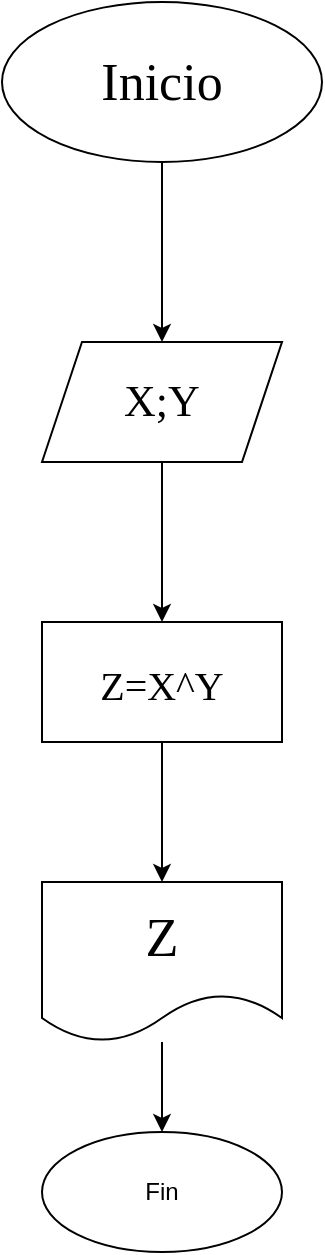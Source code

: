 <mxfile>
    <diagram id="AdX9iLY65t8bbAmkB9ve" name="Page-1">
        <mxGraphModel dx="564" dy="472" grid="1" gridSize="10" guides="1" tooltips="1" connect="1" arrows="1" fold="1" page="1" pageScale="1" pageWidth="827" pageHeight="1169" math="0" shadow="0">
            <root>
                <mxCell id="0"/>
                <mxCell id="1" parent="0"/>
                <mxCell id="4" value="" style="edgeStyle=none;html=1;" edge="1" parent="1" source="2" target="3">
                    <mxGeometry relative="1" as="geometry"/>
                </mxCell>
                <mxCell id="2" value="Inicio" style="ellipse;whiteSpace=wrap;html=1;fontFamily=Comic Sans MS;fontSize=26;" vertex="1" parent="1">
                    <mxGeometry x="200" y="20" width="160" height="80" as="geometry"/>
                </mxCell>
                <mxCell id="8" value="" style="edgeStyle=none;html=1;" edge="1" parent="1" source="3" target="7">
                    <mxGeometry relative="1" as="geometry"/>
                </mxCell>
                <mxCell id="3" value="X;Y" style="shape=parallelogram;perimeter=parallelogramPerimeter;whiteSpace=wrap;html=1;fixedSize=1;fontFamily=Comic Sans MS;fontSize=22;" vertex="1" parent="1">
                    <mxGeometry x="220" y="190" width="120" height="60" as="geometry"/>
                </mxCell>
                <mxCell id="13" value="" style="edgeStyle=none;html=1;fontColor=default;" edge="1" parent="1" source="7" target="12">
                    <mxGeometry relative="1" as="geometry"/>
                </mxCell>
                <mxCell id="7" value="Z=X^Y" style="fontColor=default;fontFamily=Comic Sans MS;fontSize=20;" vertex="1" parent="1">
                    <mxGeometry x="220" y="330" width="120" height="60" as="geometry"/>
                </mxCell>
                <mxCell id="9" value="Fin" style="ellipse;whiteSpace=wrap;html=1;" vertex="1" parent="1">
                    <mxGeometry x="220" y="585" width="120" height="60" as="geometry"/>
                </mxCell>
                <mxCell id="14" value="" style="edgeStyle=none;html=1;fontColor=default;" edge="1" parent="1" source="12" target="9">
                    <mxGeometry relative="1" as="geometry"/>
                </mxCell>
                <mxCell id="12" value="Z" style="shape=document;whiteSpace=wrap;html=1;boundedLbl=1;fontFamily=Comic Sans MS;fontSize=27;" vertex="1" parent="1">
                    <mxGeometry x="220" y="460" width="120" height="80" as="geometry"/>
                </mxCell>
            </root>
        </mxGraphModel>
    </diagram>
</mxfile>